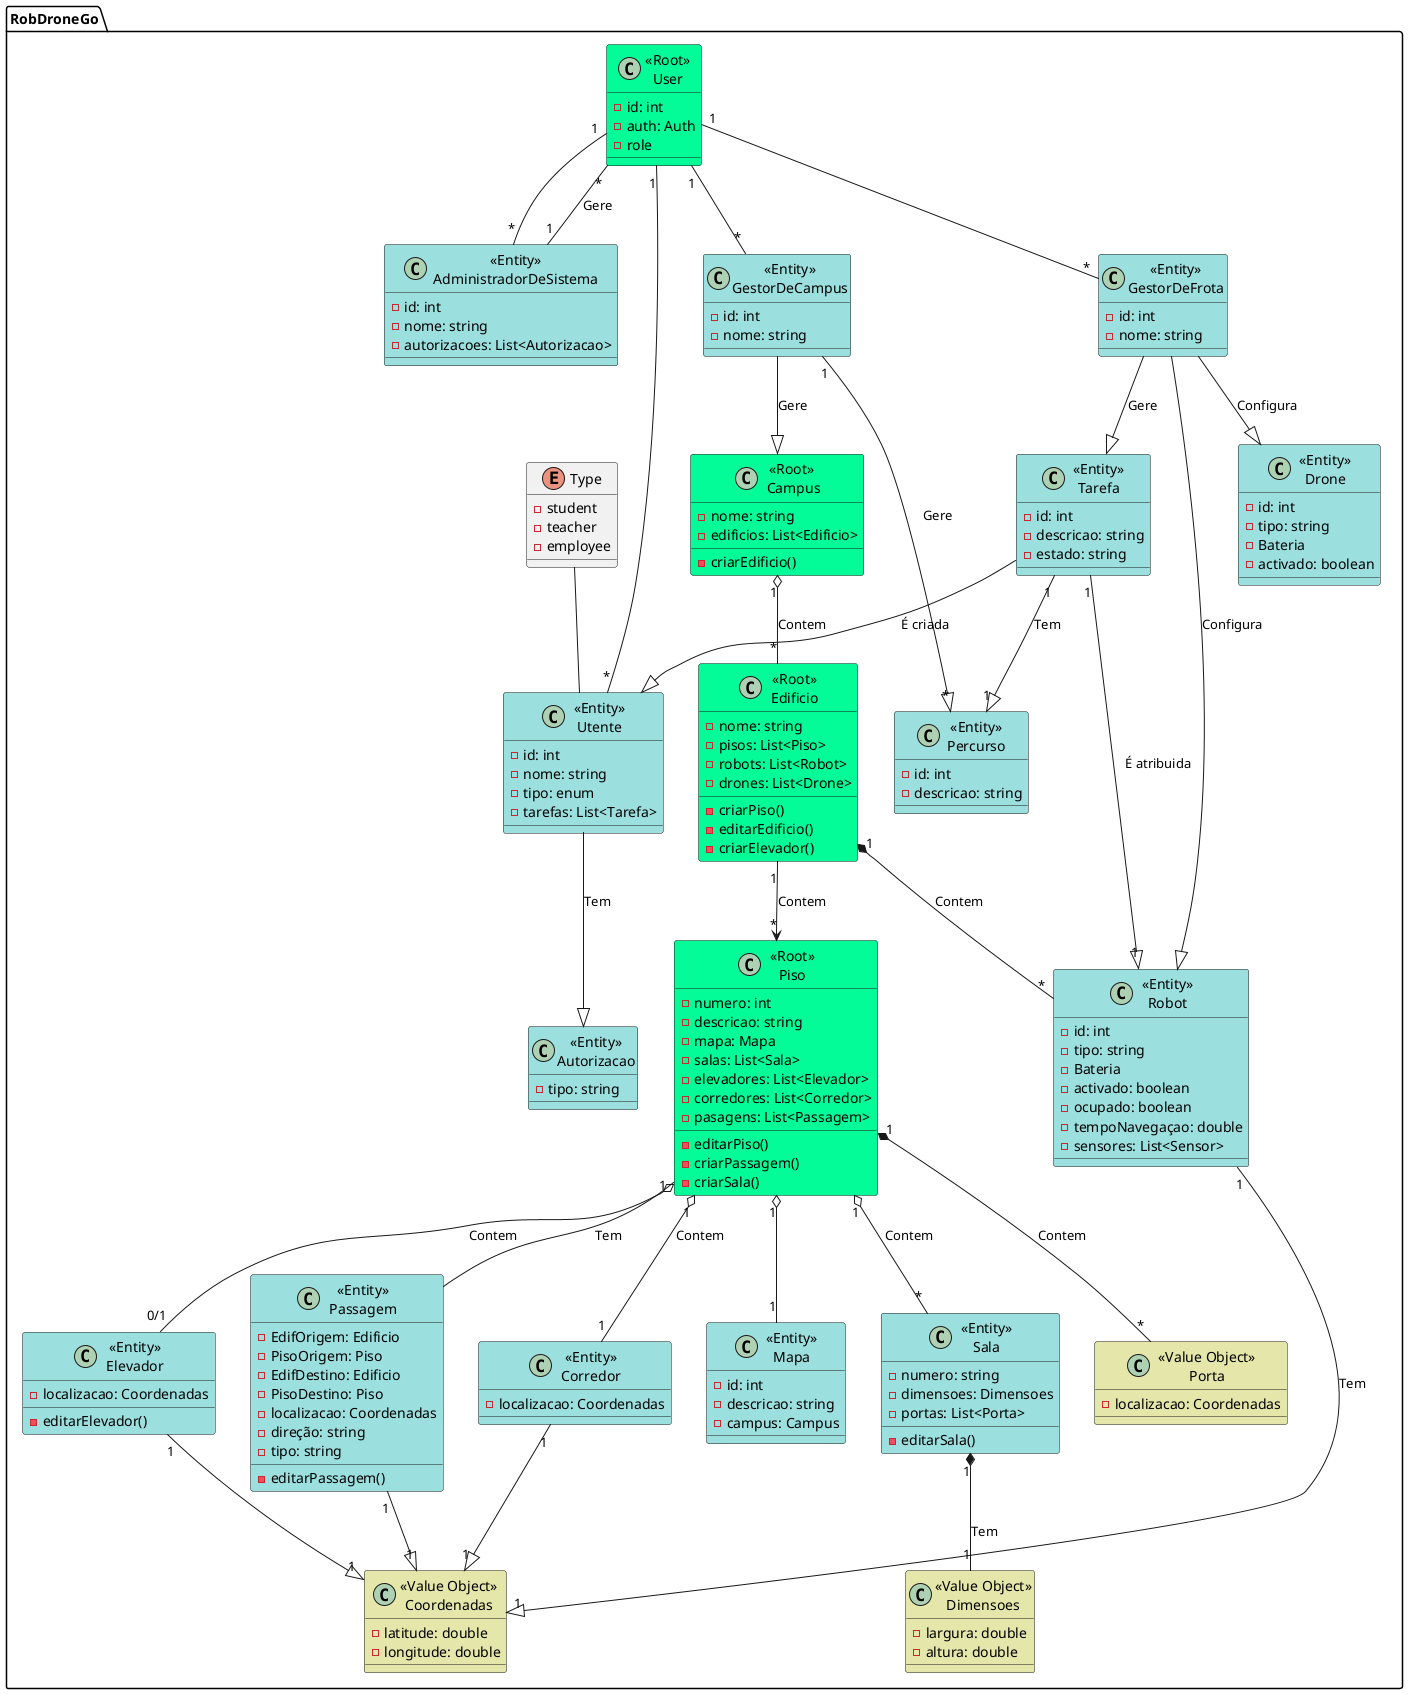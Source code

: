 @startuml RobDroneGo


package "RobDroneGo" {
  class "<<Root>> \nCampus" as Campus #03fc98{
    - nome: string
    - edificios: List<Edificio>
    - criarEdificio()
  }

  class "<<Root>>\nEdificio" as Edificio #03fc98{
    - nome: string
    - pisos: List<Piso>
    - robots: List<Robot>
    - drones: List<Drone>
    - criarPiso()
    - editarEdificio()
    - criarElevador()
  }

  class "<<Root>>\nPiso" as Piso #03fc98{
    - numero: int
    - descricao: string
    - mapa: Mapa
    - salas: List<Sala>
    - elevadores: List<Elevador>
    - corredores: List<Corredor>
    - pasagens: List<Passagem>
    - editarPiso()
    - criarPassagem()
    - criarSala()
  }

  class "<<Entity>>\nSala" as Sala #9be0de{
    - numero: string
    - dimensoes: Dimensoes
    - portas: List<Porta>
    - editarSala()
  }

  class "<<Entity>>\nElevador" as Elevador #9be0de{
    - localizacao: Coordenadas
    - editarElevador()
  }

  class "<<Entity>>\nCorredor" as Corredor #9be0de{
    - localizacao: Coordenadas
  }

  class "<<Entity>>\nRobot" as Robot #9be0de{
    - id: int
    - tipo: string
    - Bateria
    - activado: boolean
    - ocupado: boolean
    - tempoNavegaçao: double
    - sensores: List<Sensor>
  }

  class "<<Entity>>\nDrone" as Drone #9be0de{
    - id: int
    - tipo: string
    - Bateria
    - activado: boolean
  }

  class "<<Entity>>\nUtente" as Utente #9be0de{
    - id: int
    - nome: string
    - tipo: enum
    - tarefas: List<Tarefa>
  }

  enum Type{
  - student
  - teacher
  - employee
  }

  class "<<Entity>>\nAdministradorDeSistema" as AdministradorDeSistema #9be0de{
    - id: int
    - nome: string
    - autorizacoes: List<Autorizacao>
  }

  class "<<Entity>>\nGestorDeFrota" as GestorDeFrota #9be0de{
    - id: int
    - nome: string
  }

  class "<<Entity>>\nGestorDeCampus" as GestorDeCampus #9be0de{
    - id: int
    - nome: string
  }

  class "<<Entity>>\nTarefa" as Tarefa #9be0de{
    - id: int
    - descricao: string
    - estado: string
  }

  class "<<Entity>>\nPercurso" as Percurso #9be0de{
    - id: int
    - descricao: string
  }

  class "<<Entity>>\nMapa" as Mapa #9be0de{
    - id: int
    - descricao: string
    - campus: Campus
  }

  class "<<Entity>>\nAutorizacao" as Autorizacao #9be0de{
    - tipo: string
  }

  class "<<Entity>>\nPassagem" as Passagem #9be0de{
    - EdifOrigem: Edificio
    - PisoOrigem: Piso
    - EdifDestino: Edificio
    - PisoDestino: Piso
    - localizacao: Coordenadas
    - direção: string
    - tipo: string
    - editarPassagem()
  }

  class "<<Root>>\nUser" as User #03fc98{
    - id: int
    - auth: Auth
    - role
  }

  class "<<Value Object>>\nCoordenadas" as Coordenadas #e4e6aa{
    - latitude: double
    - longitude: double
  }

  class "<<Value Object>>\nDimensoes" as Dimensoes #e4e6aa{
    - largura: double
    - altura: double
  }

  class "<<Value Object>>\nPorta" as Porta #e4e6aa{
    - localizacao: Coordenadas
  }



  Campus "1" o-- "*" Edificio : Contem
  Edificio "1" --> "*" Piso : Contem
  Piso "1" o-- "*" Sala : Contem
  Piso "1" o-- "0/1" Elevador : Contem
  Piso "1" o-- "1" Corredor : Contem
  Piso "1" *-- "*" Porta : Contem
  Edificio "1" *-- "*" Robot : Contem
  Utente --|> Autorizacao : Tem
  GestorDeFrota --|> Robot : Configura
  GestorDeFrota --|> Drone : Configura
  GestorDeFrota --|> Tarefa : Gere
  GestorDeCampus --|> Campus :Gere
  GestorDeCampus "1" --|> "*"Percurso: Gere
  Tarefa --|> Utente : É criada
  Tarefa "1"--|> "1"Robot : É atribuida
  Tarefa "1"--|> "1"Percurso : Tem
  Robot "1" --|> "1" Coordenadas : Tem
  Sala "1" *-- "1"Dimensoes : Tem
  Piso -- Passagem : Tem
  Type -- Utente
  User "1"-- "*" Utente
  User "1"-- "*" GestorDeFrota
  User "1"-- "*" GestorDeCampus
  User "1"-- "*" AdministradorDeSistema
  AdministradorDeSistema "1"-- "*" User : Gere
  Piso "1" o-- "1" Mapa
  Passagem "1"--|> "1"Coordenadas
  Elevador "1"--|> "1"Coordenadas
  Corredor "1"--|> "1"Coordenadas
}

@enduml

